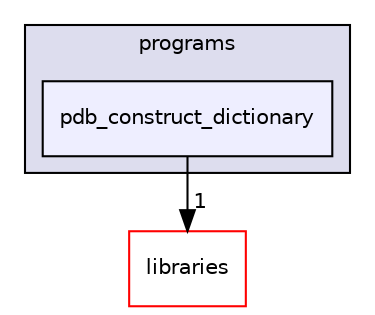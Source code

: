digraph "xmipp/legacy/applications/programs/pdb_construct_dictionary" {
  compound=true
  node [ fontsize="10", fontname="Helvetica"];
  edge [ labelfontsize="10", labelfontname="Helvetica"];
  subgraph clusterdir_a205c211814f26c7bbd02dbfc70fcda8 {
    graph [ bgcolor="#ddddee", pencolor="black", label="programs" fontname="Helvetica", fontsize="10", URL="dir_a205c211814f26c7bbd02dbfc70fcda8.html"]
  dir_11e64e21631a97648cbdcb14a245d479 [shape=box, label="pdb_construct_dictionary", style="filled", fillcolor="#eeeeff", pencolor="black", URL="dir_11e64e21631a97648cbdcb14a245d479.html"];
  }
  dir_ec5db26cfb72886407809adaaec84b8a [shape=box label="libraries" fillcolor="white" style="filled" color="red" URL="dir_ec5db26cfb72886407809adaaec84b8a.html"];
  dir_11e64e21631a97648cbdcb14a245d479->dir_ec5db26cfb72886407809adaaec84b8a [headlabel="1", labeldistance=1.5 headhref="dir_000295_000319.html"];
}
